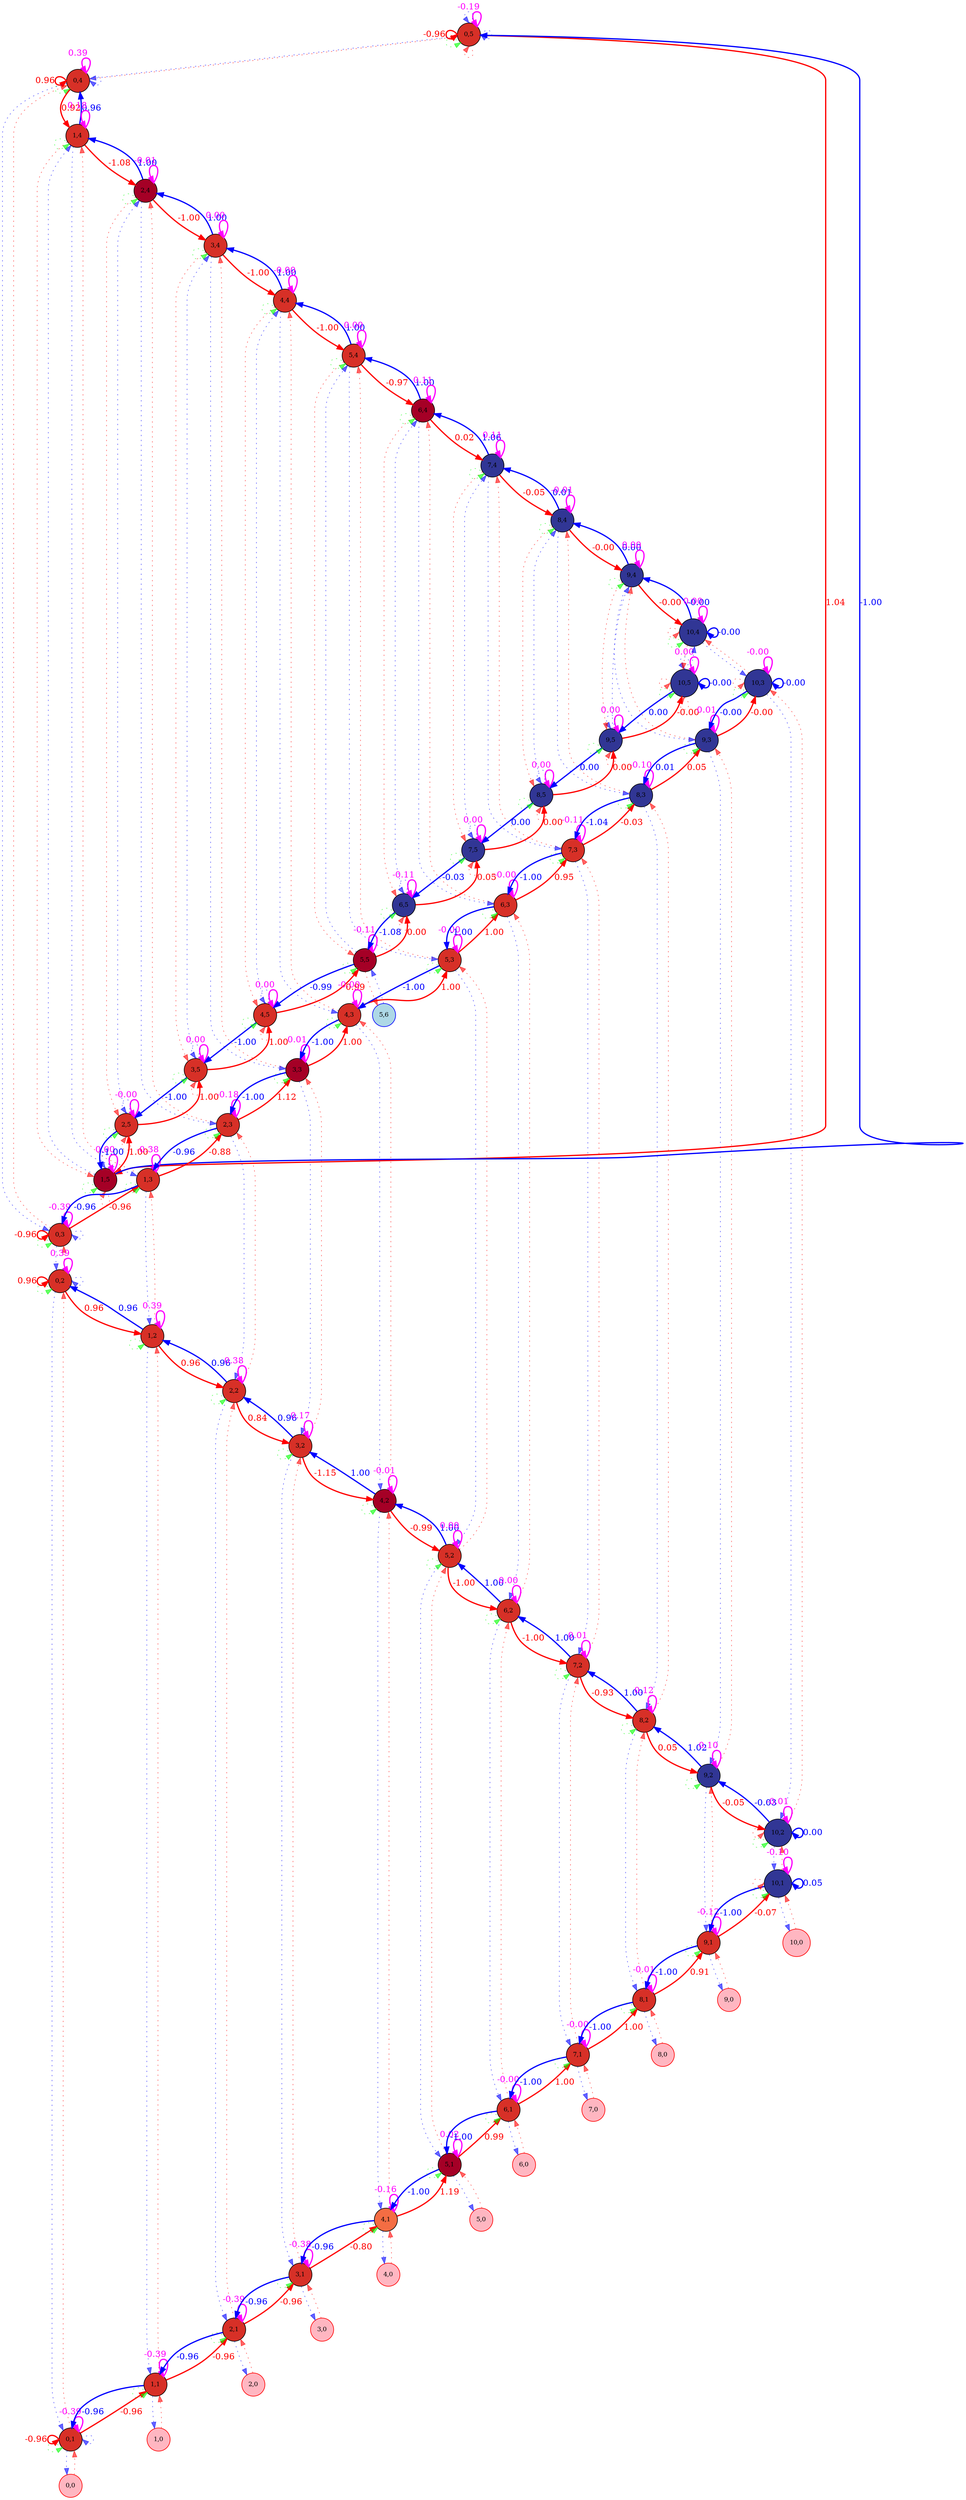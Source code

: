 digraph {
	splines=true
	"0,5" [label="0,5" color=black colorscheme=rdylbu10 fillcolor=2 fontsize=10 pos="0,5!" shape=circle style=filled]
	"0,4" [label="0,4" color=black colorscheme=rdylbu10 fillcolor=2 fontsize=10 pos="0,4!" shape=circle style=filled]
	"0,3" [label="0,3" color=black colorscheme=rdylbu10 fillcolor=2 fontsize=10 pos="0,3!" shape=circle style=filled]
	"0,2" [label="0,2" color=black colorscheme=rdylbu10 fillcolor=2 fontsize=10 pos="0,2!" shape=circle style=filled]
	"0,1" [label="0,1" color=black colorscheme=rdylbu10 fillcolor=2 fontsize=10 pos="0,1!" shape=circle style=filled]
	"0,0" [label="0,0" color=red fillcolor=lightpink fontsize=10 pos="0,0!" shape=circle style=filled]
	"1,5" [label="1,5" color=black colorscheme=rdylbu10 fillcolor=1 fontsize=10 pos="1,5!" shape=circle style=filled]
	"1,4" [label="1,4" color=black colorscheme=rdylbu10 fillcolor=2 fontsize=10 pos="1,4!" shape=circle style=filled]
	"1,3" [label="1,3" color=black colorscheme=rdylbu10 fillcolor=2 fontsize=10 pos="1,3!" shape=circle style=filled]
	"1,2" [label="1,2" color=black colorscheme=rdylbu10 fillcolor=2 fontsize=10 pos="1,2!" shape=circle style=filled]
	"1,1" [label="1,1" color=black colorscheme=rdylbu10 fillcolor=2 fontsize=10 pos="1,1!" shape=circle style=filled]
	"1,0" [label="1,0" color=red fillcolor=lightpink fontsize=10 pos="1,0!" shape=circle style=filled]
	"2,5" [label="2,5" color=black colorscheme=rdylbu10 fillcolor=2 fontsize=10 pos="2,5!" shape=circle style=filled]
	"2,4" [label="2,4" color=black colorscheme=rdylbu10 fillcolor=1 fontsize=10 pos="2,4!" shape=circle style=filled]
	"2,3" [label="2,3" color=black colorscheme=rdylbu10 fillcolor=2 fontsize=10 pos="2,3!" shape=circle style=filled]
	"2,2" [label="2,2" color=black colorscheme=rdylbu10 fillcolor=2 fontsize=10 pos="2,2!" shape=circle style=filled]
	"2,1" [label="2,1" color=black colorscheme=rdylbu10 fillcolor=2 fontsize=10 pos="2,1!" shape=circle style=filled]
	"2,0" [label="2,0" color=red fillcolor=lightpink fontsize=10 pos="2,0!" shape=circle style=filled]
	"3,5" [label="3,5" color=black colorscheme=rdylbu10 fillcolor=2 fontsize=10 pos="3,5!" shape=circle style=filled]
	"3,4" [label="3,4" color=black colorscheme=rdylbu10 fillcolor=2 fontsize=10 pos="3,4!" shape=circle style=filled]
	"3,3" [label="3,3" color=black colorscheme=rdylbu10 fillcolor=1 fontsize=10 pos="3,3!" shape=circle style=filled]
	"3,2" [label="3,2" color=black colorscheme=rdylbu10 fillcolor=2 fontsize=10 pos="3,2!" shape=circle style=filled]
	"3,1" [label="3,1" color=black colorscheme=rdylbu10 fillcolor=2 fontsize=10 pos="3,1!" shape=circle style=filled]
	"3,0" [label="3,0" color=red fillcolor=lightpink fontsize=10 pos="3,0!" shape=circle style=filled]
	"4,5" [label="4,5" color=black colorscheme=rdylbu10 fillcolor=2 fontsize=10 pos="4,5!" shape=circle style=filled]
	"4,4" [label="4,4" color=black colorscheme=rdylbu10 fillcolor=2 fontsize=10 pos="4,4!" shape=circle style=filled]
	"4,3" [label="4,3" color=black colorscheme=rdylbu10 fillcolor=2 fontsize=10 pos="4,3!" shape=circle style=filled]
	"4,2" [label="4,2" color=black colorscheme=rdylbu10 fillcolor=1 fontsize=10 pos="4,2!" shape=circle style=filled]
	"4,1" [label="4,1" color=black colorscheme=rdylbu10 fillcolor=3 fontsize=10 pos="4,1!" shape=circle style=filled]
	"4,0" [label="4,0" color=red fillcolor=lightpink fontsize=10 pos="4,0!" shape=circle style=filled]
	"5,6" [label="5,6" color=blue fillcolor=lightblue fontsize=10 pos="5,6!" shape=circle style=filled]
	"5,5" [label="5,5" color=black colorscheme=rdylbu10 fillcolor=1 fontsize=10 pos="5,5!" shape=circle style=filled]
	"5,4" [label="5,4" color=black colorscheme=rdylbu10 fillcolor=2 fontsize=10 pos="5,4!" shape=circle style=filled]
	"5,3" [label="5,3" color=black colorscheme=rdylbu10 fillcolor=2 fontsize=10 pos="5,3!" shape=circle style=filled]
	"5,2" [label="5,2" color=black colorscheme=rdylbu10 fillcolor=2 fontsize=10 pos="5,2!" shape=circle style=filled]
	"5,1" [label="5,1" color=black colorscheme=rdylbu10 fillcolor=1 fontsize=10 pos="5,1!" shape=circle style=filled]
	"5,0" [label="5,0" color=red fillcolor=lightpink fontsize=10 pos="5,0!" shape=circle style=filled]
	"6,5" [label="6,5" color=black colorscheme=rdylbu10 fillcolor=10 fontsize=10 pos="6,5!" shape=circle style=filled]
	"6,4" [label="6,4" color=black colorscheme=rdylbu10 fillcolor=1 fontsize=10 pos="6,4!" shape=circle style=filled]
	"6,3" [label="6,3" color=black colorscheme=rdylbu10 fillcolor=2 fontsize=10 pos="6,3!" shape=circle style=filled]
	"6,2" [label="6,2" color=black colorscheme=rdylbu10 fillcolor=2 fontsize=10 pos="6,2!" shape=circle style=filled]
	"6,1" [label="6,1" color=black colorscheme=rdylbu10 fillcolor=2 fontsize=10 pos="6,1!" shape=circle style=filled]
	"6,0" [label="6,0" color=red fillcolor=lightpink fontsize=10 pos="6,0!" shape=circle style=filled]
	"7,5" [label="7,5" color=black colorscheme=rdylbu10 fillcolor=10 fontsize=10 pos="7,5!" shape=circle style=filled]
	"7,4" [label="7,4" color=black colorscheme=rdylbu10 fillcolor=10 fontsize=10 pos="7,4!" shape=circle style=filled]
	"7,3" [label="7,3" color=black colorscheme=rdylbu10 fillcolor=2 fontsize=10 pos="7,3!" shape=circle style=filled]
	"7,2" [label="7,2" color=black colorscheme=rdylbu10 fillcolor=2 fontsize=10 pos="7,2!" shape=circle style=filled]
	"7,1" [label="7,1" color=black colorscheme=rdylbu10 fillcolor=2 fontsize=10 pos="7,1!" shape=circle style=filled]
	"7,0" [label="7,0" color=red fillcolor=lightpink fontsize=10 pos="7,0!" shape=circle style=filled]
	"8,5" [label="8,5" color=black colorscheme=rdylbu10 fillcolor=10 fontsize=10 pos="8,5!" shape=circle style=filled]
	"8,4" [label="8,4" color=black colorscheme=rdylbu10 fillcolor=10 fontsize=10 pos="8,4!" shape=circle style=filled]
	"8,3" [label="8,3" color=black colorscheme=rdylbu10 fillcolor=10 fontsize=10 pos="8,3!" shape=circle style=filled]
	"8,2" [label="8,2" color=black colorscheme=rdylbu10 fillcolor=2 fontsize=10 pos="8,2!" shape=circle style=filled]
	"8,1" [label="8,1" color=black colorscheme=rdylbu10 fillcolor=2 fontsize=10 pos="8,1!" shape=circle style=filled]
	"8,0" [label="8,0" color=red fillcolor=lightpink fontsize=10 pos="8,0!" shape=circle style=filled]
	"9,5" [label="9,5" color=black colorscheme=rdylbu10 fillcolor=10 fontsize=10 pos="9,5!" shape=circle style=filled]
	"9,4" [label="9,4" color=black colorscheme=rdylbu10 fillcolor=10 fontsize=10 pos="9,4!" shape=circle style=filled]
	"9,3" [label="9,3" color=black colorscheme=rdylbu10 fillcolor=10 fontsize=10 pos="9,3!" shape=circle style=filled]
	"9,2" [label="9,2" color=black colorscheme=rdylbu10 fillcolor=10 fontsize=10 pos="9,2!" shape=circle style=filled]
	"9,1" [label="9,1" color=black colorscheme=rdylbu10 fillcolor=2 fontsize=10 pos="9,1!" shape=circle style=filled]
	"9,0" [label="9,0" color=red fillcolor=lightpink fontsize=10 pos="9,0!" shape=circle style=filled]
	"10,5" [label="10,5" color=black colorscheme=rdylbu10 fillcolor=10 fontsize=10 pos="10,5!" shape=circle style=filled]
	"10,4" [label="10,4" color=black colorscheme=rdylbu10 fillcolor=10 fontsize=10 pos="10,4!" shape=circle style=filled]
	"10,3" [label="10,3" color=black colorscheme=rdylbu10 fillcolor=10 fontsize=10 pos="10,3!" shape=circle style=filled]
	"10,2" [label="10,2" color=black colorscheme=rdylbu10 fillcolor=10 fontsize=10 pos="10,2!" shape=circle style=filled]
	"10,1" [label="10,1" color=black colorscheme=rdylbu10 fillcolor=10 fontsize=10 pos="10,1!" shape=circle style=filled]
	"10,0" [label="10,0" color=red fillcolor=lightpink fontsize=10 pos="10,0!" shape=circle style=filled]
	"0,5" -> "0,5" [label=-0.19 color="#ff00ff" fontcolor="#ff00ff" headport=ne penwidth=2 style=solid tailport=ne]
	"0,5" -> "0,5" [label="" color="#00ff0099" fontcolor="#00ff0099" headport=sw style=dotted tailport=sw]
	"0,5" -> "0,4" [label="" color="#0000ff99" fontcolor="#0000ff99" style=dotted]
	"0,5" -> "1,5" [label=1.04 color="#ff0000" fontcolor="#ff0000" penwidth=2 style=solid]
	"0,5" -> "0,5" [label="" color="#ff000099" fontcolor="#ff000099" headport=s style=dotted tailport=s]
	"0,5" -> "0,5" [label="" color="#0000ff99" fontcolor="#0000ff99" headport=n style=dotted tailport=n]
	"0,5" -> "0,5" [label="" color="#0000ff99" fontcolor="#0000ff99" headport=e style=dotted tailport=e]
	"0,5" -> "0,5" [label=-0.96 color="#ff0000" fontcolor="#ff0000" headport=w penwidth=2 style=solid tailport=w]
	"0,4" -> "0,5" [label="" color="#ff000099" fontcolor="#ff000099" style=dotted]
	"0,4" -> "0,4" [label=0.39 color="#ff00ff" fontcolor="#ff00ff" headport=ne penwidth=2 style=solid tailport=ne]
	"0,4" -> "0,4" [label="" color="#00ff0099" fontcolor="#00ff0099" headport=sw style=dotted tailport=sw]
	"0,4" -> "0,3" [label="" color="#0000ff99" fontcolor="#0000ff99" style=dotted]
	"0,4" -> "1,4" [label=0.92 color="#ff0000" fontcolor="#ff0000" penwidth=2 style=solid]
	"0,4" -> "0,4" [label="" color="#0000ff99" fontcolor="#0000ff99" headport=e style=dotted tailport=e]
	"0,4" -> "0,4" [label=0.96 color="#ff0000" fontcolor="#ff0000" headport=w penwidth=2 style=solid tailport=w]
	"0,3" -> "0,4" [label="" color="#ff000099" fontcolor="#ff000099" style=dotted]
	"0,3" -> "0,3" [label=-0.39 color="#ff00ff" fontcolor="#ff00ff" headport=ne penwidth=2 style=solid tailport=ne]
	"0,3" -> "0,3" [label="" color="#00ff0099" fontcolor="#00ff0099" headport=sw style=dotted tailport=sw]
	"0,3" -> "0,2" [label="" color="#0000ff99" fontcolor="#0000ff99" style=dotted]
	"0,3" -> "1,3" [label=-0.96 color="#ff0000" fontcolor="#ff0000" penwidth=2 style=solid]
	"0,3" -> "0,3" [label="" color="#0000ff99" fontcolor="#0000ff99" headport=e style=dotted tailport=e]
	"0,3" -> "0,3" [label=-0.96 color="#ff0000" fontcolor="#ff0000" headport=w penwidth=2 style=solid tailport=w]
	"0,2" -> "0,3" [label="" color="#ff000099" fontcolor="#ff000099" style=dotted]
	"0,2" -> "0,2" [label=0.39 color="#ff00ff" fontcolor="#ff00ff" headport=ne penwidth=2 style=solid tailport=ne]
	"0,2" -> "0,2" [label="" color="#00ff0099" fontcolor="#00ff0099" headport=sw style=dotted tailport=sw]
	"0,2" -> "0,1" [label="" color="#0000ff99" fontcolor="#0000ff99" style=dotted]
	"0,2" -> "1,2" [label=0.96 color="#ff0000" fontcolor="#ff0000" penwidth=2 style=solid]
	"0,2" -> "0,2" [label="" color="#0000ff99" fontcolor="#0000ff99" headport=e style=dotted tailport=e]
	"0,2" -> "0,2" [label=0.96 color="#ff0000" fontcolor="#ff0000" headport=w penwidth=2 style=solid tailport=w]
	"0,1" -> "0,2" [label="" color="#ff000099" fontcolor="#ff000099" style=dotted]
	"0,1" -> "0,1" [label=-0.39 color="#ff00ff" fontcolor="#ff00ff" headport=ne penwidth=2 style=solid tailport=ne]
	"0,1" -> "0,1" [label="" color="#00ff0099" fontcolor="#00ff0099" headport=sw style=dotted tailport=sw]
	"0,1" -> "0,0" [label="" color="#0000ff99" fontcolor="#0000ff99" style=dotted]
	"0,1" -> "1,1" [label=-0.96 color="#ff0000" fontcolor="#ff0000" penwidth=2 style=solid]
	"0,1" -> "0,1" [label="" color="#0000ff99" fontcolor="#0000ff99" headport=e style=dotted tailport=e]
	"0,1" -> "0,1" [label=-0.96 color="#ff0000" fontcolor="#ff0000" headport=w penwidth=2 style=solid tailport=w]
	"0,0" -> "0,1" [label="" color="#ff000099" fontcolor="#ff000099" style=dotted]
	"1,5" -> "0,5" [label=-1.00 color="#0000ff" fontcolor="#0000ff" penwidth=2 style=solid]
	"1,5" -> "1,5" [label=0.00 color="#ff00ff" fontcolor="#ff00ff" headport=ne penwidth=2 style=solid tailport=ne]
	"1,5" -> "1,5" [label="" color="#00ff0099" fontcolor="#00ff0099" headport=sw style=dotted tailport=sw]
	"1,5" -> "1,4" [label="" color="#0000ff99" fontcolor="#0000ff99" style=dotted]
	"1,5" -> "2,5" [label=1.00 color="#ff0000" fontcolor="#ff0000" penwidth=2 style=solid]
	"1,5" -> "1,5" [label="" color="#ff000099" fontcolor="#ff000099" headport=s style=dotted tailport=s]
	"1,5" -> "1,5" [label="" color="#0000ff99" fontcolor="#0000ff99" headport=n style=dotted tailport=n]
	"1,4" -> "0,4" [label=0.96 color="#0000ff" fontcolor="#0000ff" penwidth=2 style=solid]
	"1,4" -> "1,5" [label="" color="#ff000099" fontcolor="#ff000099" style=dotted]
	"1,4" -> "1,4" [label=0.18 color="#ff00ff" fontcolor="#ff00ff" headport=ne penwidth=2 style=solid tailport=ne]
	"1,4" -> "1,4" [label="" color="#00ff0099" fontcolor="#00ff0099" headport=sw style=dotted tailport=sw]
	"1,4" -> "1,3" [label="" color="#0000ff99" fontcolor="#0000ff99" style=dotted]
	"1,4" -> "2,4" [label=-1.08 color="#ff0000" fontcolor="#ff0000" penwidth=2 style=solid]
	"1,3" -> "0,3" [label=-0.96 color="#0000ff" fontcolor="#0000ff" penwidth=2 style=solid]
	"1,3" -> "1,4" [label="" color="#ff000099" fontcolor="#ff000099" style=dotted]
	"1,3" -> "1,3" [label=-0.38 color="#ff00ff" fontcolor="#ff00ff" headport=ne penwidth=2 style=solid tailport=ne]
	"1,3" -> "1,3" [label="" color="#00ff0099" fontcolor="#00ff0099" headport=sw style=dotted tailport=sw]
	"1,3" -> "1,2" [label="" color="#0000ff99" fontcolor="#0000ff99" style=dotted]
	"1,3" -> "2,3" [label=-0.88 color="#ff0000" fontcolor="#ff0000" penwidth=2 style=solid]
	"1,2" -> "0,2" [label=0.96 color="#0000ff" fontcolor="#0000ff" penwidth=2 style=solid]
	"1,2" -> "1,3" [label="" color="#ff000099" fontcolor="#ff000099" style=dotted]
	"1,2" -> "1,2" [label=0.39 color="#ff00ff" fontcolor="#ff00ff" headport=ne penwidth=2 style=solid tailport=ne]
	"1,2" -> "1,2" [label="" color="#00ff0099" fontcolor="#00ff0099" headport=sw style=dotted tailport=sw]
	"1,2" -> "1,1" [label="" color="#0000ff99" fontcolor="#0000ff99" style=dotted]
	"1,2" -> "2,2" [label=0.96 color="#ff0000" fontcolor="#ff0000" penwidth=2 style=solid]
	"1,1" -> "0,1" [label=-0.96 color="#0000ff" fontcolor="#0000ff" penwidth=2 style=solid]
	"1,1" -> "1,2" [label="" color="#ff000099" fontcolor="#ff000099" style=dotted]
	"1,1" -> "1,1" [label=-0.39 color="#ff00ff" fontcolor="#ff00ff" headport=ne penwidth=2 style=solid tailport=ne]
	"1,1" -> "1,1" [label="" color="#00ff0099" fontcolor="#00ff0099" headport=sw style=dotted tailport=sw]
	"1,1" -> "1,0" [label="" color="#0000ff99" fontcolor="#0000ff99" style=dotted]
	"1,1" -> "2,1" [label=-0.96 color="#ff0000" fontcolor="#ff0000" penwidth=2 style=solid]
	"1,0" -> "1,1" [label="" color="#ff000099" fontcolor="#ff000099" style=dotted]
	"2,5" -> "1,5" [label=-1.00 color="#0000ff" fontcolor="#0000ff" penwidth=2 style=solid]
	"2,5" -> "2,5" [label=-0.00 color="#ff00ff" fontcolor="#ff00ff" headport=ne penwidth=2 style=solid tailport=ne]
	"2,5" -> "2,5" [label="" color="#00ff0099" fontcolor="#00ff0099" headport=sw style=dotted tailport=sw]
	"2,5" -> "2,4" [label="" color="#0000ff99" fontcolor="#0000ff99" style=dotted]
	"2,5" -> "3,5" [label=1.00 color="#ff0000" fontcolor="#ff0000" penwidth=2 style=solid]
	"2,5" -> "2,5" [label="" color="#ff000099" fontcolor="#ff000099" headport=s style=dotted tailport=s]
	"2,5" -> "2,5" [label="" color="#0000ff99" fontcolor="#0000ff99" headport=n style=dotted tailport=n]
	"2,4" -> "1,4" [label=1.00 color="#0000ff" fontcolor="#0000ff" penwidth=2 style=solid]
	"2,4" -> "2,5" [label="" color="#ff000099" fontcolor="#ff000099" style=dotted]
	"2,4" -> "2,4" [label=-0.01 color="#ff00ff" fontcolor="#ff00ff" headport=ne penwidth=2 style=solid tailport=ne]
	"2,4" -> "2,4" [label="" color="#00ff0099" fontcolor="#00ff0099" headport=sw style=dotted tailport=sw]
	"2,4" -> "2,3" [label="" color="#0000ff99" fontcolor="#0000ff99" style=dotted]
	"2,4" -> "3,4" [label=-1.00 color="#ff0000" fontcolor="#ff0000" penwidth=2 style=solid]
	"2,3" -> "1,3" [label=-0.96 color="#0000ff" fontcolor="#0000ff" penwidth=2 style=solid]
	"2,3" -> "2,4" [label="" color="#ff000099" fontcolor="#ff000099" style=dotted]
	"2,3" -> "2,3" [label=-0.18 color="#ff00ff" fontcolor="#ff00ff" headport=ne penwidth=2 style=solid tailport=ne]
	"2,3" -> "2,3" [label="" color="#00ff0099" fontcolor="#00ff0099" headport=sw style=dotted tailport=sw]
	"2,3" -> "2,2" [label="" color="#0000ff99" fontcolor="#0000ff99" style=dotted]
	"2,3" -> "3,3" [label=1.12 color="#ff0000" fontcolor="#ff0000" penwidth=2 style=solid]
	"2,2" -> "1,2" [label=0.96 color="#0000ff" fontcolor="#0000ff" penwidth=2 style=solid]
	"2,2" -> "2,3" [label="" color="#ff000099" fontcolor="#ff000099" style=dotted]
	"2,2" -> "2,2" [label=0.38 color="#ff00ff" fontcolor="#ff00ff" headport=ne penwidth=2 style=solid tailport=ne]
	"2,2" -> "2,2" [label="" color="#00ff0099" fontcolor="#00ff0099" headport=sw style=dotted tailport=sw]
	"2,2" -> "2,1" [label="" color="#0000ff99" fontcolor="#0000ff99" style=dotted]
	"2,2" -> "3,2" [label=0.84 color="#ff0000" fontcolor="#ff0000" penwidth=2 style=solid]
	"2,1" -> "1,1" [label=-0.96 color="#0000ff" fontcolor="#0000ff" penwidth=2 style=solid]
	"2,1" -> "2,2" [label="" color="#ff000099" fontcolor="#ff000099" style=dotted]
	"2,1" -> "2,1" [label=-0.39 color="#ff00ff" fontcolor="#ff00ff" headport=ne penwidth=2 style=solid tailport=ne]
	"2,1" -> "2,1" [label="" color="#00ff0099" fontcolor="#00ff0099" headport=sw style=dotted tailport=sw]
	"2,1" -> "2,0" [label="" color="#0000ff99" fontcolor="#0000ff99" style=dotted]
	"2,1" -> "3,1" [label=-0.96 color="#ff0000" fontcolor="#ff0000" penwidth=2 style=solid]
	"2,0" -> "2,1" [label="" color="#ff000099" fontcolor="#ff000099" style=dotted]
	"3,5" -> "2,5" [label=-1.00 color="#0000ff" fontcolor="#0000ff" penwidth=2 style=solid]
	"3,5" -> "3,5" [label=0.00 color="#ff00ff" fontcolor="#ff00ff" headport=ne penwidth=2 style=solid tailport=ne]
	"3,5" -> "3,5" [label="" color="#00ff0099" fontcolor="#00ff0099" headport=sw style=dotted tailport=sw]
	"3,5" -> "3,4" [label="" color="#0000ff99" fontcolor="#0000ff99" style=dotted]
	"3,5" -> "4,5" [label=1.00 color="#ff0000" fontcolor="#ff0000" penwidth=2 style=solid]
	"3,5" -> "3,5" [label="" color="#ff000099" fontcolor="#ff000099" headport=s style=dotted tailport=s]
	"3,5" -> "3,5" [label="" color="#0000ff99" fontcolor="#0000ff99" headport=n style=dotted tailport=n]
	"3,4" -> "2,4" [label=1.00 color="#0000ff" fontcolor="#0000ff" penwidth=2 style=solid]
	"3,4" -> "3,5" [label="" color="#ff000099" fontcolor="#ff000099" style=dotted]
	"3,4" -> "3,4" [label=0.00 color="#ff00ff" fontcolor="#ff00ff" headport=ne penwidth=2 style=solid tailport=ne]
	"3,4" -> "3,4" [label="" color="#00ff0099" fontcolor="#00ff0099" headport=sw style=dotted tailport=sw]
	"3,4" -> "3,3" [label="" color="#0000ff99" fontcolor="#0000ff99" style=dotted]
	"3,4" -> "4,4" [label=-1.00 color="#ff0000" fontcolor="#ff0000" penwidth=2 style=solid]
	"3,3" -> "2,3" [label=-1.00 color="#0000ff" fontcolor="#0000ff" penwidth=2 style=solid]
	"3,3" -> "3,4" [label="" color="#ff000099" fontcolor="#ff000099" style=dotted]
	"3,3" -> "3,3" [label=0.01 color="#ff00ff" fontcolor="#ff00ff" headport=ne penwidth=2 style=solid tailport=ne]
	"3,3" -> "3,3" [label="" color="#00ff0099" fontcolor="#00ff0099" headport=sw style=dotted tailport=sw]
	"3,3" -> "3,2" [label="" color="#0000ff99" fontcolor="#0000ff99" style=dotted]
	"3,3" -> "4,3" [label=1.00 color="#ff0000" fontcolor="#ff0000" penwidth=2 style=solid]
	"3,2" -> "2,2" [label=0.96 color="#0000ff" fontcolor="#0000ff" penwidth=2 style=solid]
	"3,2" -> "3,3" [label="" color="#ff000099" fontcolor="#ff000099" style=dotted]
	"3,2" -> "3,2" [label=0.17 color="#ff00ff" fontcolor="#ff00ff" headport=ne penwidth=2 style=solid tailport=ne]
	"3,2" -> "3,2" [label="" color="#00ff0099" fontcolor="#00ff0099" headport=sw style=dotted tailport=sw]
	"3,2" -> "3,1" [label="" color="#0000ff99" fontcolor="#0000ff99" style=dotted]
	"3,2" -> "4,2" [label=-1.15 color="#ff0000" fontcolor="#ff0000" penwidth=2 style=solid]
	"3,1" -> "2,1" [label=-0.96 color="#0000ff" fontcolor="#0000ff" penwidth=2 style=solid]
	"3,1" -> "3,2" [label="" color="#ff000099" fontcolor="#ff000099" style=dotted]
	"3,1" -> "3,1" [label=-0.38 color="#ff00ff" fontcolor="#ff00ff" headport=ne penwidth=2 style=solid tailport=ne]
	"3,1" -> "3,1" [label="" color="#00ff0099" fontcolor="#00ff0099" headport=sw style=dotted tailport=sw]
	"3,1" -> "3,0" [label="" color="#0000ff99" fontcolor="#0000ff99" style=dotted]
	"3,1" -> "4,1" [label=-0.80 color="#ff0000" fontcolor="#ff0000" penwidth=2 style=solid]
	"3,0" -> "3,1" [label="" color="#ff000099" fontcolor="#ff000099" style=dotted]
	"4,5" -> "3,5" [label=-1.00 color="#0000ff" fontcolor="#0000ff" penwidth=2 style=solid]
	"4,5" -> "4,5" [label=0.00 color="#ff00ff" fontcolor="#ff00ff" headport=ne penwidth=2 style=solid tailport=ne]
	"4,5" -> "4,5" [label="" color="#00ff0099" fontcolor="#00ff0099" headport=sw style=dotted tailport=sw]
	"4,5" -> "4,4" [label="" color="#0000ff99" fontcolor="#0000ff99" style=dotted]
	"4,5" -> "5,5" [label=0.99 color="#ff0000" fontcolor="#ff0000" penwidth=2 style=solid]
	"4,5" -> "4,5" [label="" color="#ff000099" fontcolor="#ff000099" headport=s style=dotted tailport=s]
	"4,5" -> "4,5" [label="" color="#0000ff99" fontcolor="#0000ff99" headport=n style=dotted tailport=n]
	"4,4" -> "3,4" [label=1.00 color="#0000ff" fontcolor="#0000ff" penwidth=2 style=solid]
	"4,4" -> "4,5" [label="" color="#ff000099" fontcolor="#ff000099" style=dotted]
	"4,4" -> "4,4" [label=-0.00 color="#ff00ff" fontcolor="#ff00ff" headport=ne penwidth=2 style=solid tailport=ne]
	"4,4" -> "4,4" [label="" color="#00ff0099" fontcolor="#00ff0099" headport=sw style=dotted tailport=sw]
	"4,4" -> "4,3" [label="" color="#0000ff99" fontcolor="#0000ff99" style=dotted]
	"4,4" -> "5,4" [label=-1.00 color="#ff0000" fontcolor="#ff0000" penwidth=2 style=solid]
	"4,3" -> "3,3" [label=-1.00 color="#0000ff" fontcolor="#0000ff" penwidth=2 style=solid]
	"4,3" -> "4,4" [label="" color="#ff000099" fontcolor="#ff000099" style=dotted]
	"4,3" -> "4,3" [label=-0.00 color="#ff00ff" fontcolor="#ff00ff" headport=ne penwidth=2 style=solid tailport=ne]
	"4,3" -> "4,3" [label="" color="#00ff0099" fontcolor="#00ff0099" headport=sw style=dotted tailport=sw]
	"4,3" -> "4,2" [label="" color="#0000ff99" fontcolor="#0000ff99" style=dotted]
	"4,3" -> "5,3" [label=1.00 color="#ff0000" fontcolor="#ff0000" penwidth=2 style=solid]
	"4,2" -> "3,2" [label=1.00 color="#0000ff" fontcolor="#0000ff" penwidth=2 style=solid]
	"4,2" -> "4,3" [label="" color="#ff000099" fontcolor="#ff000099" style=dotted]
	"4,2" -> "4,2" [label=-0.01 color="#ff00ff" fontcolor="#ff00ff" headport=ne penwidth=2 style=solid tailport=ne]
	"4,2" -> "4,2" [label="" color="#00ff0099" fontcolor="#00ff0099" headport=sw style=dotted tailport=sw]
	"4,2" -> "4,1" [label="" color="#0000ff99" fontcolor="#0000ff99" style=dotted]
	"4,2" -> "5,2" [label=-0.99 color="#ff0000" fontcolor="#ff0000" penwidth=2 style=solid]
	"4,1" -> "3,1" [label=-0.96 color="#0000ff" fontcolor="#0000ff" penwidth=2 style=solid]
	"4,1" -> "4,2" [label="" color="#ff000099" fontcolor="#ff000099" style=dotted]
	"4,1" -> "4,1" [label=-0.16 color="#ff00ff" fontcolor="#ff00ff" headport=ne penwidth=2 style=solid tailport=ne]
	"4,1" -> "4,1" [label="" color="#00ff0099" fontcolor="#00ff0099" headport=sw style=dotted tailport=sw]
	"4,1" -> "4,0" [label="" color="#0000ff99" fontcolor="#0000ff99" style=dotted]
	"4,1" -> "5,1" [label=1.19 color="#ff0000" fontcolor="#ff0000" penwidth=2 style=solid]
	"4,0" -> "4,1" [label="" color="#ff000099" fontcolor="#ff000099" style=dotted]
	"5,6" -> "5,5" [label="" color="#0000ff99" fontcolor="#0000ff99" style=dotted]
	"5,5" -> "4,5" [label=-0.99 color="#0000ff" fontcolor="#0000ff" penwidth=2 style=solid]
	"5,5" -> "5,6" [label="" color="#ff000099" fontcolor="#ff000099" style=dotted]
	"5,5" -> "5,5" [label=-0.11 color="#ff00ff" fontcolor="#ff00ff" headport=ne penwidth=2 style=solid tailport=ne]
	"5,5" -> "5,5" [label="" color="#00ff0099" fontcolor="#00ff0099" headport=sw style=dotted tailport=sw]
	"5,5" -> "5,4" [label="" color="#0000ff99" fontcolor="#0000ff99" style=dotted]
	"5,5" -> "6,5" [label=0.00 color="#ff0000" fontcolor="#ff0000" penwidth=2 style=solid]
	"5,4" -> "4,4" [label=1.00 color="#0000ff" fontcolor="#0000ff" penwidth=2 style=solid]
	"5,4" -> "5,5" [label="" color="#ff000099" fontcolor="#ff000099" style=dotted]
	"5,4" -> "5,4" [label=0.00 color="#ff00ff" fontcolor="#ff00ff" headport=ne penwidth=2 style=solid tailport=ne]
	"5,4" -> "5,4" [label="" color="#00ff0099" fontcolor="#00ff0099" headport=sw style=dotted tailport=sw]
	"5,4" -> "5,3" [label="" color="#0000ff99" fontcolor="#0000ff99" style=dotted]
	"5,4" -> "6,4" [label=-0.97 color="#ff0000" fontcolor="#ff0000" penwidth=2 style=solid]
	"5,3" -> "4,3" [label=-1.00 color="#0000ff" fontcolor="#0000ff" penwidth=2 style=solid]
	"5,3" -> "5,4" [label="" color="#ff000099" fontcolor="#ff000099" style=dotted]
	"5,3" -> "5,3" [label=-0.00 color="#ff00ff" fontcolor="#ff00ff" headport=ne penwidth=2 style=solid tailport=ne]
	"5,3" -> "5,3" [label="" color="#00ff0099" fontcolor="#00ff0099" headport=sw style=dotted tailport=sw]
	"5,3" -> "5,2" [label="" color="#0000ff99" fontcolor="#0000ff99" style=dotted]
	"5,3" -> "6,3" [label=1.00 color="#ff0000" fontcolor="#ff0000" penwidth=2 style=solid]
	"5,2" -> "4,2" [label=1.00 color="#0000ff" fontcolor="#0000ff" penwidth=2 style=solid]
	"5,2" -> "5,3" [label="" color="#ff000099" fontcolor="#ff000099" style=dotted]
	"5,2" -> "5,2" [label=0.00 color="#ff00ff" fontcolor="#ff00ff" headport=ne penwidth=2 style=solid tailport=ne]
	"5,2" -> "5,2" [label="" color="#00ff0099" fontcolor="#00ff0099" headport=sw style=dotted tailport=sw]
	"5,2" -> "5,1" [label="" color="#0000ff99" fontcolor="#0000ff99" style=dotted]
	"5,2" -> "6,2" [label=-1.00 color="#ff0000" fontcolor="#ff0000" penwidth=2 style=solid]
	"5,1" -> "4,1" [label=-1.00 color="#0000ff" fontcolor="#0000ff" penwidth=2 style=solid]
	"5,1" -> "5,2" [label="" color="#ff000099" fontcolor="#ff000099" style=dotted]
	"5,1" -> "5,1" [label=0.02 color="#ff00ff" fontcolor="#ff00ff" headport=ne penwidth=2 style=solid tailport=ne]
	"5,1" -> "5,1" [label="" color="#00ff0099" fontcolor="#00ff0099" headport=sw style=dotted tailport=sw]
	"5,1" -> "5,0" [label="" color="#0000ff99" fontcolor="#0000ff99" style=dotted]
	"5,1" -> "6,1" [label=0.99 color="#ff0000" fontcolor="#ff0000" penwidth=2 style=solid]
	"5,0" -> "5,1" [label="" color="#ff000099" fontcolor="#ff000099" style=dotted]
	"6,5" -> "5,5" [label=-1.08 color="#0000ff" fontcolor="#0000ff" penwidth=2 style=solid]
	"6,5" -> "6,5" [label=-0.11 color="#ff00ff" fontcolor="#ff00ff" headport=ne penwidth=2 style=solid tailport=ne]
	"6,5" -> "6,5" [label="" color="#00ff0099" fontcolor="#00ff0099" headport=sw style=dotted tailport=sw]
	"6,5" -> "6,4" [label="" color="#0000ff99" fontcolor="#0000ff99" style=dotted]
	"6,5" -> "7,5" [label=0.05 color="#ff0000" fontcolor="#ff0000" penwidth=2 style=solid]
	"6,5" -> "6,5" [label="" color="#ff000099" fontcolor="#ff000099" headport=s style=dotted tailport=s]
	"6,5" -> "6,5" [label="" color="#0000ff99" fontcolor="#0000ff99" headport=n style=dotted tailport=n]
	"6,4" -> "5,4" [label=1.00 color="#0000ff" fontcolor="#0000ff" penwidth=2 style=solid]
	"6,4" -> "6,5" [label="" color="#ff000099" fontcolor="#ff000099" style=dotted]
	"6,4" -> "6,4" [label=0.11 color="#ff00ff" fontcolor="#ff00ff" headport=ne penwidth=2 style=solid tailport=ne]
	"6,4" -> "6,4" [label="" color="#00ff0099" fontcolor="#00ff0099" headport=sw style=dotted tailport=sw]
	"6,4" -> "6,3" [label="" color="#0000ff99" fontcolor="#0000ff99" style=dotted]
	"6,4" -> "7,4" [label=0.02 color="#ff0000" fontcolor="#ff0000" penwidth=2 style=solid]
	"6,3" -> "5,3" [label=-1.00 color="#0000ff" fontcolor="#0000ff" penwidth=2 style=solid]
	"6,3" -> "6,4" [label="" color="#ff000099" fontcolor="#ff000099" style=dotted]
	"6,3" -> "6,3" [label=-0.00 color="#ff00ff" fontcolor="#ff00ff" headport=ne penwidth=2 style=solid tailport=ne]
	"6,3" -> "6,3" [label="" color="#00ff0099" fontcolor="#00ff0099" headport=sw style=dotted tailport=sw]
	"6,3" -> "6,2" [label="" color="#0000ff99" fontcolor="#0000ff99" style=dotted]
	"6,3" -> "7,3" [label=0.95 color="#ff0000" fontcolor="#ff0000" penwidth=2 style=solid]
	"6,2" -> "5,2" [label=1.00 color="#0000ff" fontcolor="#0000ff" penwidth=2 style=solid]
	"6,2" -> "6,3" [label="" color="#ff000099" fontcolor="#ff000099" style=dotted]
	"6,2" -> "6,2" [label=0.00 color="#ff00ff" fontcolor="#ff00ff" headport=ne penwidth=2 style=solid tailport=ne]
	"6,2" -> "6,2" [label="" color="#00ff0099" fontcolor="#00ff0099" headport=sw style=dotted tailport=sw]
	"6,2" -> "6,1" [label="" color="#0000ff99" fontcolor="#0000ff99" style=dotted]
	"6,2" -> "7,2" [label=-1.00 color="#ff0000" fontcolor="#ff0000" penwidth=2 style=solid]
	"6,1" -> "5,1" [label=-1.00 color="#0000ff" fontcolor="#0000ff" penwidth=2 style=solid]
	"6,1" -> "6,2" [label="" color="#ff000099" fontcolor="#ff000099" style=dotted]
	"6,1" -> "6,1" [label=-0.00 color="#ff00ff" fontcolor="#ff00ff" headport=ne penwidth=2 style=solid tailport=ne]
	"6,1" -> "6,1" [label="" color="#00ff0099" fontcolor="#00ff0099" headport=sw style=dotted tailport=sw]
	"6,1" -> "6,0" [label="" color="#0000ff99" fontcolor="#0000ff99" style=dotted]
	"6,1" -> "7,1" [label=1.00 color="#ff0000" fontcolor="#ff0000" penwidth=2 style=solid]
	"6,0" -> "6,1" [label="" color="#ff000099" fontcolor="#ff000099" style=dotted]
	"7,5" -> "6,5" [label=-0.03 color="#0000ff" fontcolor="#0000ff" penwidth=2 style=solid]
	"7,5" -> "7,5" [label=0.00 color="#ff00ff" fontcolor="#ff00ff" headport=ne penwidth=2 style=solid tailport=ne]
	"7,5" -> "7,5" [label="" color="#00ff0099" fontcolor="#00ff0099" headport=sw style=dotted tailport=sw]
	"7,5" -> "7,4" [label="" color="#0000ff99" fontcolor="#0000ff99" style=dotted]
	"7,5" -> "8,5" [label=0.00 color="#ff0000" fontcolor="#ff0000" penwidth=2 style=solid]
	"7,5" -> "7,5" [label="" color="#ff000099" fontcolor="#ff000099" headport=s style=dotted tailport=s]
	"7,5" -> "7,5" [label="" color="#0000ff99" fontcolor="#0000ff99" headport=n style=dotted tailport=n]
	"7,4" -> "6,4" [label=1.06 color="#0000ff" fontcolor="#0000ff" penwidth=2 style=solid]
	"7,4" -> "7,5" [label="" color="#ff000099" fontcolor="#ff000099" style=dotted]
	"7,4" -> "7,4" [label=0.11 color="#ff00ff" fontcolor="#ff00ff" headport=ne penwidth=2 style=solid tailport=ne]
	"7,4" -> "7,4" [label="" color="#00ff0099" fontcolor="#00ff0099" headport=sw style=dotted tailport=sw]
	"7,4" -> "7,3" [label="" color="#0000ff99" fontcolor="#0000ff99" style=dotted]
	"7,4" -> "8,4" [label=-0.05 color="#ff0000" fontcolor="#ff0000" penwidth=2 style=solid]
	"7,3" -> "6,3" [label=-1.00 color="#0000ff" fontcolor="#0000ff" penwidth=2 style=solid]
	"7,3" -> "7,4" [label="" color="#ff000099" fontcolor="#ff000099" style=dotted]
	"7,3" -> "7,3" [label=-0.11 color="#ff00ff" fontcolor="#ff00ff" headport=ne penwidth=2 style=solid tailport=ne]
	"7,3" -> "7,3" [label="" color="#00ff0099" fontcolor="#00ff0099" headport=sw style=dotted tailport=sw]
	"7,3" -> "7,2" [label="" color="#0000ff99" fontcolor="#0000ff99" style=dotted]
	"7,3" -> "8,3" [label=-0.03 color="#ff0000" fontcolor="#ff0000" penwidth=2 style=solid]
	"7,2" -> "6,2" [label=1.00 color="#0000ff" fontcolor="#0000ff" penwidth=2 style=solid]
	"7,2" -> "7,3" [label="" color="#ff000099" fontcolor="#ff000099" style=dotted]
	"7,2" -> "7,2" [label=0.01 color="#ff00ff" fontcolor="#ff00ff" headport=ne penwidth=2 style=solid tailport=ne]
	"7,2" -> "7,2" [label="" color="#00ff0099" fontcolor="#00ff0099" headport=sw style=dotted tailport=sw]
	"7,2" -> "7,1" [label="" color="#0000ff99" fontcolor="#0000ff99" style=dotted]
	"7,2" -> "8,2" [label=-0.93 color="#ff0000" fontcolor="#ff0000" penwidth=2 style=solid]
	"7,1" -> "6,1" [label=-1.00 color="#0000ff" fontcolor="#0000ff" penwidth=2 style=solid]
	"7,1" -> "7,2" [label="" color="#ff000099" fontcolor="#ff000099" style=dotted]
	"7,1" -> "7,1" [label=-0.00 color="#ff00ff" fontcolor="#ff00ff" headport=ne penwidth=2 style=solid tailport=ne]
	"7,1" -> "7,1" [label="" color="#00ff0099" fontcolor="#00ff0099" headport=sw style=dotted tailport=sw]
	"7,1" -> "7,0" [label="" color="#0000ff99" fontcolor="#0000ff99" style=dotted]
	"7,1" -> "8,1" [label=1.00 color="#ff0000" fontcolor="#ff0000" penwidth=2 style=solid]
	"7,0" -> "7,1" [label="" color="#ff000099" fontcolor="#ff000099" style=dotted]
	"8,5" -> "7,5" [label=0.00 color="#0000ff" fontcolor="#0000ff" penwidth=2 style=solid]
	"8,5" -> "8,5" [label=0.00 color="#ff00ff" fontcolor="#ff00ff" headport=ne penwidth=2 style=solid tailport=ne]
	"8,5" -> "8,5" [label="" color="#00ff0099" fontcolor="#00ff0099" headport=sw style=dotted tailport=sw]
	"8,5" -> "8,4" [label="" color="#0000ff99" fontcolor="#0000ff99" style=dotted]
	"8,5" -> "9,5" [label=0.00 color="#ff0000" fontcolor="#ff0000" penwidth=2 style=solid]
	"8,5" -> "8,5" [label="" color="#ff000099" fontcolor="#ff000099" headport=s style=dotted tailport=s]
	"8,5" -> "8,5" [label="" color="#0000ff99" fontcolor="#0000ff99" headport=n style=dotted tailport=n]
	"8,4" -> "7,4" [label=0.01 color="#0000ff" fontcolor="#0000ff" penwidth=2 style=solid]
	"8,4" -> "8,5" [label="" color="#ff000099" fontcolor="#ff000099" style=dotted]
	"8,4" -> "8,4" [label=-0.01 color="#ff00ff" fontcolor="#ff00ff" headport=ne penwidth=2 style=solid tailport=ne]
	"8,4" -> "8,4" [label="" color="#00ff0099" fontcolor="#00ff0099" headport=sw style=dotted tailport=sw]
	"8,4" -> "8,3" [label="" color="#0000ff99" fontcolor="#0000ff99" style=dotted]
	"8,4" -> "9,4" [label=-0.00 color="#ff0000" fontcolor="#ff0000" penwidth=2 style=solid]
	"8,3" -> "7,3" [label=-1.04 color="#0000ff" fontcolor="#0000ff" penwidth=2 style=solid]
	"8,3" -> "8,4" [label="" color="#ff000099" fontcolor="#ff000099" style=dotted]
	"8,3" -> "8,3" [label=-0.10 color="#ff00ff" fontcolor="#ff00ff" headport=ne penwidth=2 style=solid tailport=ne]
	"8,3" -> "8,3" [label="" color="#00ff0099" fontcolor="#00ff0099" headport=sw style=dotted tailport=sw]
	"8,3" -> "8,2" [label="" color="#0000ff99" fontcolor="#0000ff99" style=dotted]
	"8,3" -> "9,3" [label=0.05 color="#ff0000" fontcolor="#ff0000" penwidth=2 style=solid]
	"8,2" -> "7,2" [label=1.00 color="#0000ff" fontcolor="#0000ff" penwidth=2 style=solid]
	"8,2" -> "8,3" [label="" color="#ff000099" fontcolor="#ff000099" style=dotted]
	"8,2" -> "8,2" [label=0.12 color="#ff00ff" fontcolor="#ff00ff" headport=ne penwidth=2 style=solid tailport=ne]
	"8,2" -> "8,2" [label="" color="#00ff0099" fontcolor="#00ff0099" headport=sw style=dotted tailport=sw]
	"8,2" -> "8,1" [label="" color="#0000ff99" fontcolor="#0000ff99" style=dotted]
	"8,2" -> "9,2" [label=0.05 color="#ff0000" fontcolor="#ff0000" penwidth=2 style=solid]
	"8,1" -> "7,1" [label=-1.00 color="#0000ff" fontcolor="#0000ff" penwidth=2 style=solid]
	"8,1" -> "8,2" [label="" color="#ff000099" fontcolor="#ff000099" style=dotted]
	"8,1" -> "8,1" [label=-0.01 color="#ff00ff" fontcolor="#ff00ff" headport=ne penwidth=2 style=solid tailport=ne]
	"8,1" -> "8,1" [label="" color="#00ff0099" fontcolor="#00ff0099" headport=sw style=dotted tailport=sw]
	"8,1" -> "8,0" [label="" color="#0000ff99" fontcolor="#0000ff99" style=dotted]
	"8,1" -> "9,1" [label=0.91 color="#ff0000" fontcolor="#ff0000" penwidth=2 style=solid]
	"8,0" -> "8,1" [label="" color="#ff000099" fontcolor="#ff000099" style=dotted]
	"9,5" -> "8,5" [label=0.00 color="#0000ff" fontcolor="#0000ff" penwidth=2 style=solid]
	"9,5" -> "9,5" [label=0.00 color="#ff00ff" fontcolor="#ff00ff" headport=ne penwidth=2 style=solid tailport=ne]
	"9,5" -> "9,5" [label="" color="#00ff0099" fontcolor="#00ff0099" headport=sw style=dotted tailport=sw]
	"9,5" -> "9,4" [label="" color="#0000ff99" fontcolor="#0000ff99" style=dotted]
	"9,5" -> "10,5" [label=-0.00 color="#ff0000" fontcolor="#ff0000" penwidth=2 style=solid]
	"9,5" -> "9,5" [label="" color="#ff000099" fontcolor="#ff000099" headport=s style=dotted tailport=s]
	"9,5" -> "9,5" [label="" color="#0000ff99" fontcolor="#0000ff99" headport=n style=dotted tailport=n]
	"9,4" -> "8,4" [label=0.00 color="#0000ff" fontcolor="#0000ff" penwidth=2 style=solid]
	"9,4" -> "9,5" [label="" color="#ff000099" fontcolor="#ff000099" style=dotted]
	"9,4" -> "9,4" [label=0.00 color="#ff00ff" fontcolor="#ff00ff" headport=ne penwidth=2 style=solid tailport=ne]
	"9,4" -> "9,4" [label="" color="#00ff0099" fontcolor="#00ff0099" headport=sw style=dotted tailport=sw]
	"9,4" -> "9,3" [label="" color="#0000ff99" fontcolor="#0000ff99" style=dotted]
	"9,4" -> "10,4" [label=-0.00 color="#ff0000" fontcolor="#ff0000" penwidth=2 style=solid]
	"9,3" -> "8,3" [label=0.01 color="#0000ff" fontcolor="#0000ff" penwidth=2 style=solid]
	"9,3" -> "9,4" [label="" color="#ff000099" fontcolor="#ff000099" style=dotted]
	"9,3" -> "9,3" [label=0.01 color="#ff00ff" fontcolor="#ff00ff" headport=ne penwidth=2 style=solid tailport=ne]
	"9,3" -> "9,3" [label="" color="#00ff0099" fontcolor="#00ff0099" headport=sw style=dotted tailport=sw]
	"9,3" -> "9,2" [label="" color="#0000ff99" fontcolor="#0000ff99" style=dotted]
	"9,3" -> "10,3" [label=-0.00 color="#ff0000" fontcolor="#ff0000" penwidth=2 style=solid]
	"9,2" -> "8,2" [label=1.02 color="#0000ff" fontcolor="#0000ff" penwidth=2 style=solid]
	"9,2" -> "9,3" [label="" color="#ff000099" fontcolor="#ff000099" style=dotted]
	"9,2" -> "9,2" [label=0.10 color="#ff00ff" fontcolor="#ff00ff" headport=ne penwidth=2 style=solid tailport=ne]
	"9,2" -> "9,2" [label="" color="#00ff0099" fontcolor="#00ff0099" headport=sw style=dotted tailport=sw]
	"9,2" -> "9,1" [label="" color="#0000ff99" fontcolor="#0000ff99" style=dotted]
	"9,2" -> "10,2" [label=-0.05 color="#ff0000" fontcolor="#ff0000" penwidth=2 style=solid]
	"9,1" -> "8,1" [label=-1.00 color="#0000ff" fontcolor="#0000ff" penwidth=2 style=solid]
	"9,1" -> "9,2" [label="" color="#ff000099" fontcolor="#ff000099" style=dotted]
	"9,1" -> "9,1" [label=-0.12 color="#ff00ff" fontcolor="#ff00ff" headport=ne penwidth=2 style=solid tailport=ne]
	"9,1" -> "9,1" [label="" color="#00ff0099" fontcolor="#00ff0099" headport=sw style=dotted tailport=sw]
	"9,1" -> "9,0" [label="" color="#0000ff99" fontcolor="#0000ff99" style=dotted]
	"9,1" -> "10,1" [label=-0.07 color="#ff0000" fontcolor="#ff0000" penwidth=2 style=solid]
	"9,0" -> "9,1" [label="" color="#ff000099" fontcolor="#ff000099" style=dotted]
	"10,5" -> "9,5" [label=0.00 color="#0000ff" fontcolor="#0000ff" penwidth=2 style=solid]
	"10,5" -> "10,5" [label=0.00 color="#ff00ff" fontcolor="#ff00ff" headport=ne penwidth=2 style=solid tailport=ne]
	"10,5" -> "10,5" [label="" color="#00ff0099" fontcolor="#00ff0099" headport=sw style=dotted tailport=sw]
	"10,5" -> "10,4" [label="" color="#0000ff99" fontcolor="#0000ff99" style=dotted]
	"10,5" -> "10,5" [label="" color="#ff000099" fontcolor="#ff000099" headport=s style=dotted tailport=s]
	"10,5" -> "10,5" [label="" color="#0000ff99" fontcolor="#0000ff99" headport=n style=dotted tailport=n]
	"10,5" -> "10,5" [label="" color="#ff000099" fontcolor="#ff000099" headport=w style=dotted tailport=w]
	"10,5" -> "10,5" [label=-0.00 color="#0000ff" fontcolor="#0000ff" headport=e penwidth=2 style=solid tailport=e]
	"10,4" -> "9,4" [label=-0.00 color="#0000ff" fontcolor="#0000ff" penwidth=2 style=solid]
	"10,4" -> "10,5" [label="" color="#ff000099" fontcolor="#ff000099" style=dotted]
	"10,4" -> "10,4" [label=0.00 color="#ff00ff" fontcolor="#ff00ff" headport=ne penwidth=2 style=solid tailport=ne]
	"10,4" -> "10,4" [label="" color="#00ff0099" fontcolor="#00ff0099" headport=sw style=dotted tailport=sw]
	"10,4" -> "10,3" [label="" color="#0000ff99" fontcolor="#0000ff99" style=dotted]
	"10,4" -> "10,4" [label="" color="#ff000099" fontcolor="#ff000099" headport=w style=dotted tailport=w]
	"10,4" -> "10,4" [label=-0.00 color="#0000ff" fontcolor="#0000ff" headport=e penwidth=2 style=solid tailport=e]
	"10,3" -> "9,3" [label=-0.00 color="#0000ff" fontcolor="#0000ff" penwidth=2 style=solid]
	"10,3" -> "10,4" [label="" color="#ff000099" fontcolor="#ff000099" style=dotted]
	"10,3" -> "10,3" [label=-0.00 color="#ff00ff" fontcolor="#ff00ff" headport=ne penwidth=2 style=solid tailport=ne]
	"10,3" -> "10,3" [label="" color="#00ff0099" fontcolor="#00ff0099" headport=sw style=dotted tailport=sw]
	"10,3" -> "10,2" [label="" color="#0000ff99" fontcolor="#0000ff99" style=dotted]
	"10,3" -> "10,3" [label="" color="#ff000099" fontcolor="#ff000099" headport=w style=dotted tailport=w]
	"10,3" -> "10,3" [label=-0.00 color="#0000ff" fontcolor="#0000ff" headport=e penwidth=2 style=solid tailport=e]
	"10,2" -> "9,2" [label=-0.03 color="#0000ff" fontcolor="#0000ff" penwidth=2 style=solid]
	"10,2" -> "10,3" [label="" color="#ff000099" fontcolor="#ff000099" style=dotted]
	"10,2" -> "10,2" [label=-0.01 color="#ff00ff" fontcolor="#ff00ff" headport=ne penwidth=2 style=solid tailport=ne]
	"10,2" -> "10,2" [label="" color="#00ff0099" fontcolor="#00ff0099" headport=sw style=dotted tailport=sw]
	"10,2" -> "10,1" [label="" color="#0000ff99" fontcolor="#0000ff99" style=dotted]
	"10,2" -> "10,2" [label="" color="#ff000099" fontcolor="#ff000099" headport=w style=dotted tailport=w]
	"10,2" -> "10,2" [label=0.00 color="#0000ff" fontcolor="#0000ff" headport=e penwidth=2 style=solid tailport=e]
	"10,1" -> "9,1" [label=-1.00 color="#0000ff" fontcolor="#0000ff" penwidth=2 style=solid]
	"10,1" -> "10,2" [label="" color="#ff000099" fontcolor="#ff000099" style=dotted]
	"10,1" -> "10,1" [label=-0.10 color="#ff00ff" fontcolor="#ff00ff" headport=ne penwidth=2 style=solid tailport=ne]
	"10,1" -> "10,1" [label="" color="#00ff0099" fontcolor="#00ff0099" headport=sw style=dotted tailport=sw]
	"10,1" -> "10,0" [label="" color="#0000ff99" fontcolor="#0000ff99" style=dotted]
	"10,1" -> "10,1" [label="" color="#ff000099" fontcolor="#ff000099" headport=w style=dotted tailport=w]
	"10,1" -> "10,1" [label=0.05 color="#0000ff" fontcolor="#0000ff" headport=e penwidth=2 style=solid tailport=e]
	"10,0" -> "10,1" [label="" color="#ff000099" fontcolor="#ff000099" style=dotted]
}
